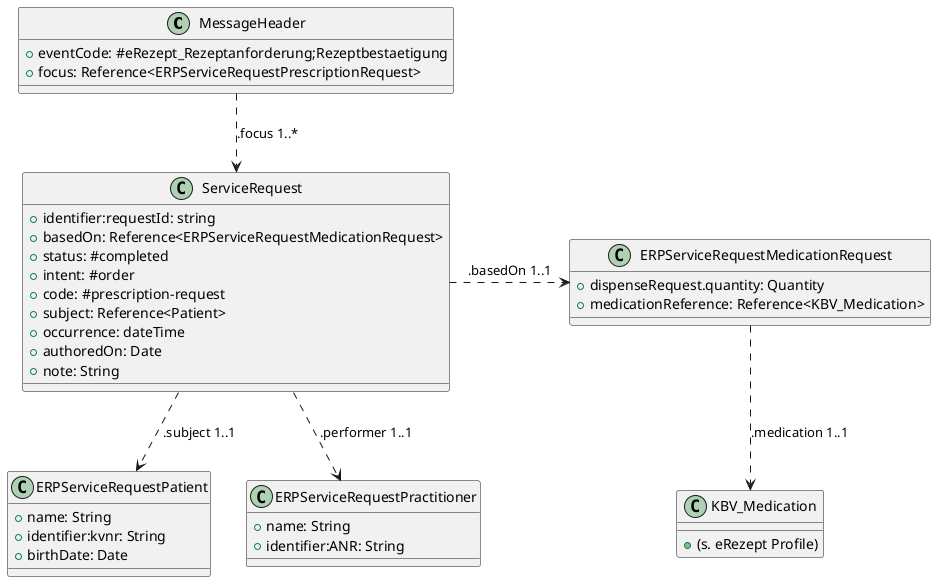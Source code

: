 @startuml "PrescriptionRequest_Confirmation_Class"
!define RECTANGLE class

RECTANGLE "MessageHeader" as MH {
    +eventCode: #eRezept_Rezeptanforderung;Rezeptbestaetigung
    +focus: Reference<ERPServiceRequestPrescriptionRequest>
}


RECTANGLE "ServiceRequest" as SR {
    +identifier:requestId: string
    +basedOn: Reference<ERPServiceRequestMedicationRequest>
    +status: #completed
    +intent: #order
    +code: #prescription-request
    +subject: Reference<Patient>
    +occurrence: dateTime
    +authoredOn: Date
    +note: String
}

RECTANGLE "ERPServiceRequestMedicationRequest" as MR {
    +dispenseRequest.quantity: Quantity
    +medicationReference: Reference<KBV_Medication>
}

RECTANGLE "KBV_Medication" as MED {
    +(s. eRezept Profile)
}

RECTANGLE "ERPServiceRequestPatient" as P {
    +name: String
    +identifier:kvnr: String
    +birthDate: Date
}

RECTANGLE "ERPServiceRequestPractitioner" as PR {
    +name: String
    +identifier:ANR: String
}

MH .down.> SR : .focus 1..*
SR .down.> P : .subject 1..1
SR .right.> MR : .basedOn 1..1
MR .down.> MED : .medication 1..1
SR .down.> PR : .performer 1..1
@enduml